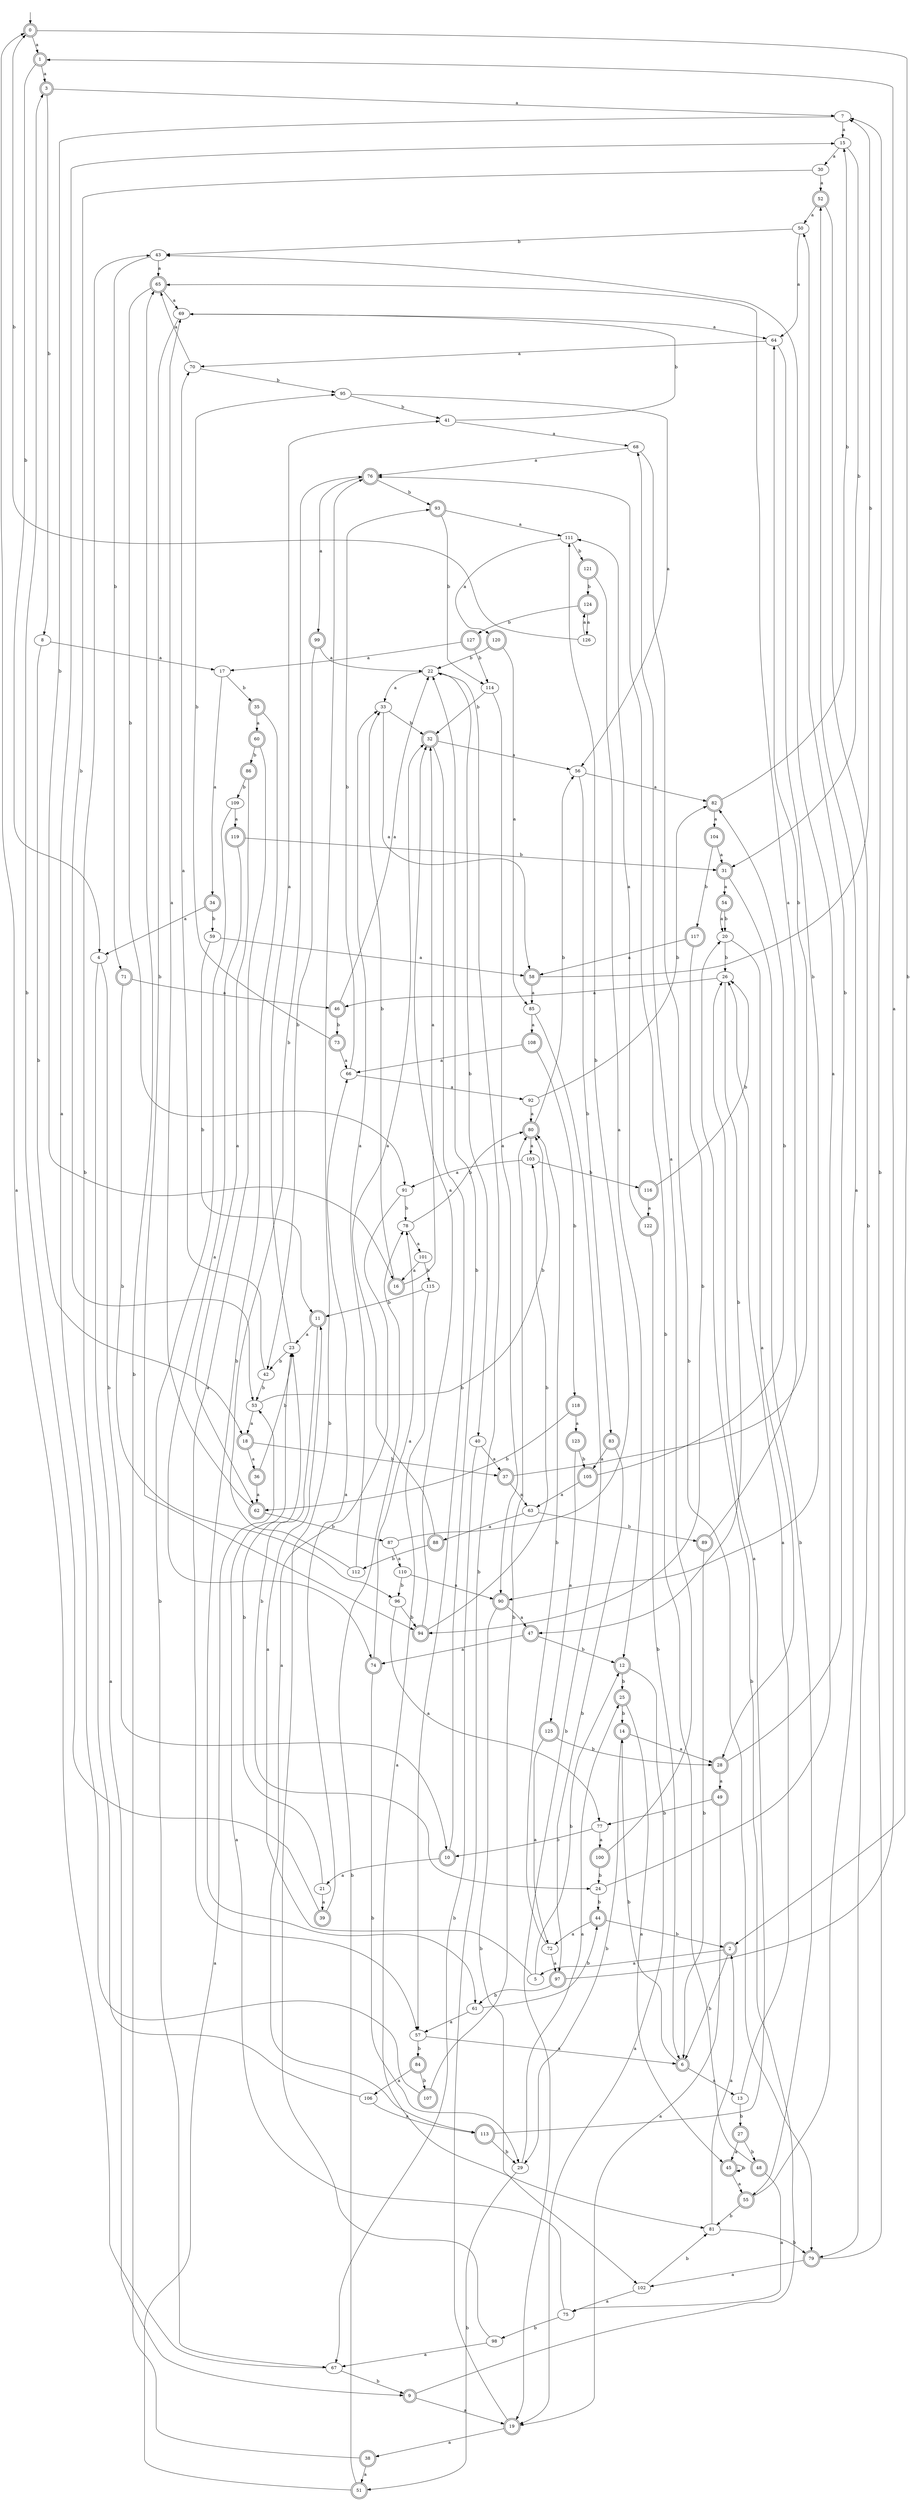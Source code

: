 digraph RandomDFA {
  __start0 [label="", shape=none];
  __start0 -> 0 [label=""];
  0 [shape=circle] [shape=doublecircle]
  0 -> 1 [label="a"]
  0 -> 2 [label="b"]
  1 [shape=doublecircle]
  1 -> 3 [label="a"]
  1 -> 4 [label="b"]
  2 [shape=doublecircle]
  2 -> 5 [label="a"]
  2 -> 6 [label="b"]
  3 [shape=doublecircle]
  3 -> 7 [label="a"]
  3 -> 8 [label="b"]
  4
  4 -> 9 [label="a"]
  4 -> 10 [label="b"]
  5
  5 -> 11 [label="a"]
  5 -> 12 [label="b"]
  6 [shape=doublecircle]
  6 -> 13 [label="a"]
  6 -> 14 [label="b"]
  7
  7 -> 15 [label="a"]
  7 -> 16 [label="b"]
  8
  8 -> 17 [label="a"]
  8 -> 18 [label="b"]
  9 [shape=doublecircle]
  9 -> 19 [label="a"]
  9 -> 20 [label="b"]
  10 [shape=doublecircle]
  10 -> 21 [label="a"]
  10 -> 22 [label="b"]
  11 [shape=doublecircle]
  11 -> 23 [label="a"]
  11 -> 24 [label="b"]
  12 [shape=doublecircle]
  12 -> 19 [label="a"]
  12 -> 25 [label="b"]
  13
  13 -> 26 [label="a"]
  13 -> 27 [label="b"]
  14 [shape=doublecircle]
  14 -> 28 [label="a"]
  14 -> 29 [label="b"]
  15
  15 -> 30 [label="a"]
  15 -> 31 [label="b"]
  16 [shape=doublecircle]
  16 -> 32 [label="a"]
  16 -> 33 [label="b"]
  17
  17 -> 34 [label="a"]
  17 -> 35 [label="b"]
  18 [shape=doublecircle]
  18 -> 36 [label="a"]
  18 -> 37 [label="b"]
  19 [shape=doublecircle]
  19 -> 38 [label="a"]
  19 -> 22 [label="b"]
  20
  20 -> 28 [label="a"]
  20 -> 26 [label="b"]
  21
  21 -> 39 [label="a"]
  21 -> 23 [label="b"]
  22
  22 -> 33 [label="a"]
  22 -> 40 [label="b"]
  23
  23 -> 41 [label="a"]
  23 -> 42 [label="b"]
  24
  24 -> 43 [label="a"]
  24 -> 44 [label="b"]
  25 [shape=doublecircle]
  25 -> 45 [label="a"]
  25 -> 14 [label="b"]
  26
  26 -> 46 [label="a"]
  26 -> 47 [label="b"]
  27 [shape=doublecircle]
  27 -> 45 [label="a"]
  27 -> 48 [label="b"]
  28 [shape=doublecircle]
  28 -> 49 [label="a"]
  28 -> 50 [label="b"]
  29
  29 -> 25 [label="a"]
  29 -> 51 [label="b"]
  30
  30 -> 52 [label="a"]
  30 -> 53 [label="b"]
  31 [shape=doublecircle]
  31 -> 54 [label="a"]
  31 -> 55 [label="b"]
  32 [shape=doublecircle]
  32 -> 56 [label="a"]
  32 -> 57 [label="b"]
  33
  33 -> 58 [label="a"]
  33 -> 32 [label="b"]
  34 [shape=doublecircle]
  34 -> 4 [label="a"]
  34 -> 59 [label="b"]
  35 [shape=doublecircle]
  35 -> 60 [label="a"]
  35 -> 61 [label="b"]
  36 [shape=doublecircle]
  36 -> 62 [label="a"]
  36 -> 23 [label="b"]
  37 [shape=doublecircle]
  37 -> 63 [label="a"]
  37 -> 64 [label="b"]
  38 [shape=doublecircle]
  38 -> 51 [label="a"]
  38 -> 65 [label="b"]
  39 [shape=doublecircle]
  39 -> 66 [label="a"]
  39 -> 3 [label="b"]
  40
  40 -> 37 [label="a"]
  40 -> 67 [label="b"]
  41
  41 -> 68 [label="a"]
  41 -> 69 [label="b"]
  42
  42 -> 70 [label="a"]
  42 -> 53 [label="b"]
  43
  43 -> 65 [label="a"]
  43 -> 71 [label="b"]
  44 [shape=doublecircle]
  44 -> 72 [label="a"]
  44 -> 2 [label="b"]
  45 [shape=doublecircle]
  45 -> 55 [label="a"]
  45 -> 45 [label="b"]
  46 [shape=doublecircle]
  46 -> 22 [label="a"]
  46 -> 73 [label="b"]
  47 [shape=doublecircle]
  47 -> 74 [label="a"]
  47 -> 12 [label="b"]
  48 [shape=doublecircle]
  48 -> 75 [label="a"]
  48 -> 76 [label="b"]
  49 [shape=doublecircle]
  49 -> 19 [label="a"]
  49 -> 77 [label="b"]
  50
  50 -> 64 [label="a"]
  50 -> 43 [label="b"]
  51 [shape=doublecircle]
  51 -> 53 [label="a"]
  51 -> 78 [label="b"]
  52 [shape=doublecircle]
  52 -> 50 [label="a"]
  52 -> 79 [label="b"]
  53
  53 -> 18 [label="a"]
  53 -> 80 [label="b"]
  54 [shape=doublecircle]
  54 -> 20 [label="a"]
  54 -> 20 [label="b"]
  55 [shape=doublecircle]
  55 -> 52 [label="a"]
  55 -> 81 [label="b"]
  56
  56 -> 82 [label="a"]
  56 -> 83 [label="b"]
  57
  57 -> 6 [label="a"]
  57 -> 84 [label="b"]
  58 [shape=doublecircle]
  58 -> 85 [label="a"]
  58 -> 7 [label="b"]
  59
  59 -> 58 [label="a"]
  59 -> 11 [label="b"]
  60 [shape=doublecircle]
  60 -> 57 [label="a"]
  60 -> 86 [label="b"]
  61
  61 -> 57 [label="a"]
  61 -> 44 [label="b"]
  62 [shape=doublecircle]
  62 -> 69 [label="a"]
  62 -> 87 [label="b"]
  63
  63 -> 88 [label="a"]
  63 -> 89 [label="b"]
  64
  64 -> 70 [label="a"]
  64 -> 90 [label="b"]
  65 [shape=doublecircle]
  65 -> 69 [label="a"]
  65 -> 91 [label="b"]
  66
  66 -> 92 [label="a"]
  66 -> 93 [label="b"]
  67
  67 -> 0 [label="a"]
  67 -> 9 [label="b"]
  68
  68 -> 76 [label="a"]
  68 -> 79 [label="b"]
  69
  69 -> 64 [label="a"]
  69 -> 94 [label="b"]
  70
  70 -> 65 [label="a"]
  70 -> 95 [label="b"]
  71 [shape=doublecircle]
  71 -> 46 [label="a"]
  71 -> 96 [label="b"]
  72
  72 -> 97 [label="a"]
  72 -> 80 [label="b"]
  73 [shape=doublecircle]
  73 -> 66 [label="a"]
  73 -> 95 [label="b"]
  74 [shape=doublecircle]
  74 -> 78 [label="a"]
  74 -> 29 [label="b"]
  75
  75 -> 23 [label="a"]
  75 -> 98 [label="b"]
  76 [shape=doublecircle]
  76 -> 99 [label="a"]
  76 -> 93 [label="b"]
  77
  77 -> 100 [label="a"]
  77 -> 10 [label="b"]
  78
  78 -> 101 [label="a"]
  78 -> 80 [label="b"]
  79 [shape=doublecircle]
  79 -> 102 [label="a"]
  79 -> 7 [label="b"]
  80 [shape=doublecircle]
  80 -> 103 [label="a"]
  80 -> 56 [label="b"]
  81
  81 -> 2 [label="a"]
  81 -> 79 [label="b"]
  82 [shape=doublecircle]
  82 -> 104 [label="a"]
  82 -> 15 [label="b"]
  83 [shape=doublecircle]
  83 -> 105 [label="a"]
  83 -> 97 [label="b"]
  84 [shape=doublecircle]
  84 -> 106 [label="a"]
  84 -> 107 [label="b"]
  85
  85 -> 108 [label="a"]
  85 -> 19 [label="b"]
  86 [shape=doublecircle]
  86 -> 62 [label="a"]
  86 -> 109 [label="b"]
  87
  87 -> 110 [label="a"]
  87 -> 111 [label="b"]
  88 [shape=doublecircle]
  88 -> 32 [label="a"]
  88 -> 112 [label="b"]
  89 [shape=doublecircle]
  89 -> 65 [label="a"]
  89 -> 6 [label="b"]
  90 [shape=doublecircle]
  90 -> 47 [label="a"]
  90 -> 102 [label="b"]
  91
  91 -> 113 [label="a"]
  91 -> 78 [label="b"]
  92
  92 -> 80 [label="a"]
  92 -> 82 [label="b"]
  93 [shape=doublecircle]
  93 -> 111 [label="a"]
  93 -> 114 [label="b"]
  94 [shape=doublecircle]
  94 -> 32 [label="a"]
  94 -> 103 [label="b"]
  95
  95 -> 56 [label="a"]
  95 -> 41 [label="b"]
  96
  96 -> 77 [label="a"]
  96 -> 94 [label="b"]
  97 [shape=doublecircle]
  97 -> 1 [label="a"]
  97 -> 61 [label="b"]
  98
  98 -> 67 [label="a"]
  98 -> 76 [label="b"]
  99 [shape=doublecircle]
  99 -> 22 [label="a"]
  99 -> 42 [label="b"]
  100 [shape=doublecircle]
  100 -> 68 [label="a"]
  100 -> 24 [label="b"]
  101
  101 -> 16 [label="a"]
  101 -> 115 [label="b"]
  102
  102 -> 75 [label="a"]
  102 -> 81 [label="b"]
  103
  103 -> 91 [label="a"]
  103 -> 116 [label="b"]
  104 [shape=doublecircle]
  104 -> 31 [label="a"]
  104 -> 117 [label="b"]
  105 [shape=doublecircle]
  105 -> 63 [label="a"]
  105 -> 82 [label="b"]
  106
  106 -> 113 [label="a"]
  106 -> 43 [label="b"]
  107 [shape=doublecircle]
  107 -> 15 [label="a"]
  107 -> 80 [label="b"]
  108 [shape=doublecircle]
  108 -> 66 [label="a"]
  108 -> 118 [label="b"]
  109
  109 -> 119 [label="a"]
  109 -> 67 [label="b"]
  110
  110 -> 90 [label="a"]
  110 -> 96 [label="b"]
  111
  111 -> 120 [label="a"]
  111 -> 121 [label="b"]
  112
  112 -> 33 [label="a"]
  112 -> 76 [label="b"]
  113 [shape=doublecircle]
  113 -> 26 [label="a"]
  113 -> 29 [label="b"]
  114
  114 -> 90 [label="a"]
  114 -> 32 [label="b"]
  115
  115 -> 81 [label="a"]
  115 -> 11 [label="b"]
  116 [shape=doublecircle]
  116 -> 122 [label="a"]
  116 -> 26 [label="b"]
  117 [shape=doublecircle]
  117 -> 58 [label="a"]
  117 -> 94 [label="b"]
  118 [shape=doublecircle]
  118 -> 123 [label="a"]
  118 -> 62 [label="b"]
  119 [shape=doublecircle]
  119 -> 74 [label="a"]
  119 -> 31 [label="b"]
  120 [shape=doublecircle]
  120 -> 85 [label="a"]
  120 -> 22 [label="b"]
  121 [shape=doublecircle]
  121 -> 12 [label="a"]
  121 -> 124 [label="b"]
  122 [shape=doublecircle]
  122 -> 111 [label="a"]
  122 -> 6 [label="b"]
  123 [shape=doublecircle]
  123 -> 125 [label="a"]
  123 -> 105 [label="b"]
  124 [shape=doublecircle]
  124 -> 126 [label="a"]
  124 -> 127 [label="b"]
  125 [shape=doublecircle]
  125 -> 72 [label="a"]
  125 -> 28 [label="b"]
  126
  126 -> 124 [label="a"]
  126 -> 0 [label="b"]
  127 [shape=doublecircle]
  127 -> 17 [label="a"]
  127 -> 114 [label="b"]
}
